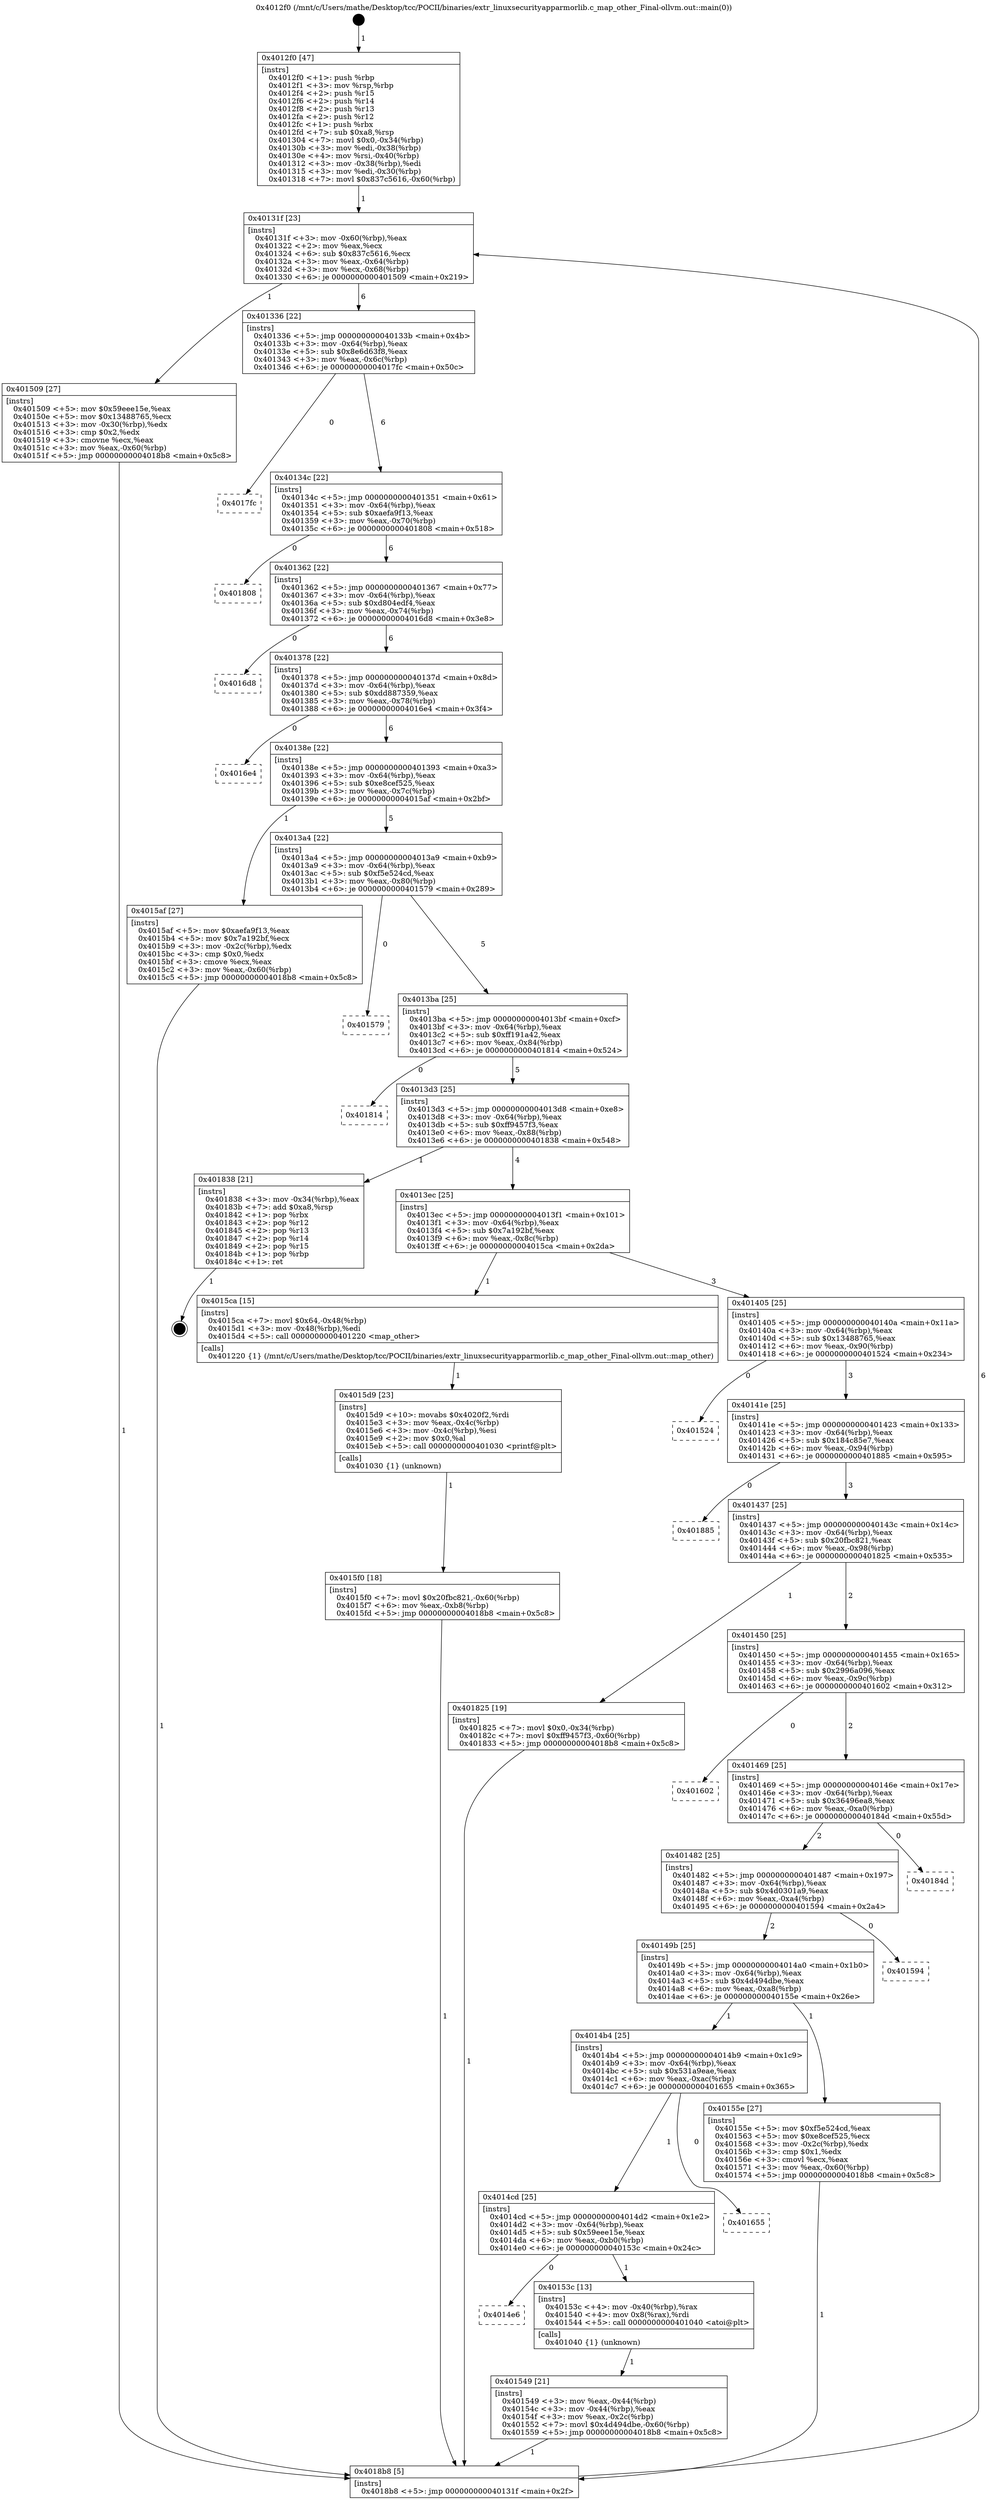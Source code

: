 digraph "0x4012f0" {
  label = "0x4012f0 (/mnt/c/Users/mathe/Desktop/tcc/POCII/binaries/extr_linuxsecurityapparmorlib.c_map_other_Final-ollvm.out::main(0))"
  labelloc = "t"
  node[shape=record]

  Entry [label="",width=0.3,height=0.3,shape=circle,fillcolor=black,style=filled]
  "0x40131f" [label="{
     0x40131f [23]\l
     | [instrs]\l
     &nbsp;&nbsp;0x40131f \<+3\>: mov -0x60(%rbp),%eax\l
     &nbsp;&nbsp;0x401322 \<+2\>: mov %eax,%ecx\l
     &nbsp;&nbsp;0x401324 \<+6\>: sub $0x837c5616,%ecx\l
     &nbsp;&nbsp;0x40132a \<+3\>: mov %eax,-0x64(%rbp)\l
     &nbsp;&nbsp;0x40132d \<+3\>: mov %ecx,-0x68(%rbp)\l
     &nbsp;&nbsp;0x401330 \<+6\>: je 0000000000401509 \<main+0x219\>\l
  }"]
  "0x401509" [label="{
     0x401509 [27]\l
     | [instrs]\l
     &nbsp;&nbsp;0x401509 \<+5\>: mov $0x59eee15e,%eax\l
     &nbsp;&nbsp;0x40150e \<+5\>: mov $0x13488765,%ecx\l
     &nbsp;&nbsp;0x401513 \<+3\>: mov -0x30(%rbp),%edx\l
     &nbsp;&nbsp;0x401516 \<+3\>: cmp $0x2,%edx\l
     &nbsp;&nbsp;0x401519 \<+3\>: cmovne %ecx,%eax\l
     &nbsp;&nbsp;0x40151c \<+3\>: mov %eax,-0x60(%rbp)\l
     &nbsp;&nbsp;0x40151f \<+5\>: jmp 00000000004018b8 \<main+0x5c8\>\l
  }"]
  "0x401336" [label="{
     0x401336 [22]\l
     | [instrs]\l
     &nbsp;&nbsp;0x401336 \<+5\>: jmp 000000000040133b \<main+0x4b\>\l
     &nbsp;&nbsp;0x40133b \<+3\>: mov -0x64(%rbp),%eax\l
     &nbsp;&nbsp;0x40133e \<+5\>: sub $0x8e6d63f8,%eax\l
     &nbsp;&nbsp;0x401343 \<+3\>: mov %eax,-0x6c(%rbp)\l
     &nbsp;&nbsp;0x401346 \<+6\>: je 00000000004017fc \<main+0x50c\>\l
  }"]
  "0x4018b8" [label="{
     0x4018b8 [5]\l
     | [instrs]\l
     &nbsp;&nbsp;0x4018b8 \<+5\>: jmp 000000000040131f \<main+0x2f\>\l
  }"]
  "0x4012f0" [label="{
     0x4012f0 [47]\l
     | [instrs]\l
     &nbsp;&nbsp;0x4012f0 \<+1\>: push %rbp\l
     &nbsp;&nbsp;0x4012f1 \<+3\>: mov %rsp,%rbp\l
     &nbsp;&nbsp;0x4012f4 \<+2\>: push %r15\l
     &nbsp;&nbsp;0x4012f6 \<+2\>: push %r14\l
     &nbsp;&nbsp;0x4012f8 \<+2\>: push %r13\l
     &nbsp;&nbsp;0x4012fa \<+2\>: push %r12\l
     &nbsp;&nbsp;0x4012fc \<+1\>: push %rbx\l
     &nbsp;&nbsp;0x4012fd \<+7\>: sub $0xa8,%rsp\l
     &nbsp;&nbsp;0x401304 \<+7\>: movl $0x0,-0x34(%rbp)\l
     &nbsp;&nbsp;0x40130b \<+3\>: mov %edi,-0x38(%rbp)\l
     &nbsp;&nbsp;0x40130e \<+4\>: mov %rsi,-0x40(%rbp)\l
     &nbsp;&nbsp;0x401312 \<+3\>: mov -0x38(%rbp),%edi\l
     &nbsp;&nbsp;0x401315 \<+3\>: mov %edi,-0x30(%rbp)\l
     &nbsp;&nbsp;0x401318 \<+7\>: movl $0x837c5616,-0x60(%rbp)\l
  }"]
  Exit [label="",width=0.3,height=0.3,shape=circle,fillcolor=black,style=filled,peripheries=2]
  "0x4017fc" [label="{
     0x4017fc\l
  }", style=dashed]
  "0x40134c" [label="{
     0x40134c [22]\l
     | [instrs]\l
     &nbsp;&nbsp;0x40134c \<+5\>: jmp 0000000000401351 \<main+0x61\>\l
     &nbsp;&nbsp;0x401351 \<+3\>: mov -0x64(%rbp),%eax\l
     &nbsp;&nbsp;0x401354 \<+5\>: sub $0xaefa9f13,%eax\l
     &nbsp;&nbsp;0x401359 \<+3\>: mov %eax,-0x70(%rbp)\l
     &nbsp;&nbsp;0x40135c \<+6\>: je 0000000000401808 \<main+0x518\>\l
  }"]
  "0x4015f0" [label="{
     0x4015f0 [18]\l
     | [instrs]\l
     &nbsp;&nbsp;0x4015f0 \<+7\>: movl $0x20fbc821,-0x60(%rbp)\l
     &nbsp;&nbsp;0x4015f7 \<+6\>: mov %eax,-0xb8(%rbp)\l
     &nbsp;&nbsp;0x4015fd \<+5\>: jmp 00000000004018b8 \<main+0x5c8\>\l
  }"]
  "0x401808" [label="{
     0x401808\l
  }", style=dashed]
  "0x401362" [label="{
     0x401362 [22]\l
     | [instrs]\l
     &nbsp;&nbsp;0x401362 \<+5\>: jmp 0000000000401367 \<main+0x77\>\l
     &nbsp;&nbsp;0x401367 \<+3\>: mov -0x64(%rbp),%eax\l
     &nbsp;&nbsp;0x40136a \<+5\>: sub $0xd804edf4,%eax\l
     &nbsp;&nbsp;0x40136f \<+3\>: mov %eax,-0x74(%rbp)\l
     &nbsp;&nbsp;0x401372 \<+6\>: je 00000000004016d8 \<main+0x3e8\>\l
  }"]
  "0x4015d9" [label="{
     0x4015d9 [23]\l
     | [instrs]\l
     &nbsp;&nbsp;0x4015d9 \<+10\>: movabs $0x4020f2,%rdi\l
     &nbsp;&nbsp;0x4015e3 \<+3\>: mov %eax,-0x4c(%rbp)\l
     &nbsp;&nbsp;0x4015e6 \<+3\>: mov -0x4c(%rbp),%esi\l
     &nbsp;&nbsp;0x4015e9 \<+2\>: mov $0x0,%al\l
     &nbsp;&nbsp;0x4015eb \<+5\>: call 0000000000401030 \<printf@plt\>\l
     | [calls]\l
     &nbsp;&nbsp;0x401030 \{1\} (unknown)\l
  }"]
  "0x4016d8" [label="{
     0x4016d8\l
  }", style=dashed]
  "0x401378" [label="{
     0x401378 [22]\l
     | [instrs]\l
     &nbsp;&nbsp;0x401378 \<+5\>: jmp 000000000040137d \<main+0x8d\>\l
     &nbsp;&nbsp;0x40137d \<+3\>: mov -0x64(%rbp),%eax\l
     &nbsp;&nbsp;0x401380 \<+5\>: sub $0xdd887359,%eax\l
     &nbsp;&nbsp;0x401385 \<+3\>: mov %eax,-0x78(%rbp)\l
     &nbsp;&nbsp;0x401388 \<+6\>: je 00000000004016e4 \<main+0x3f4\>\l
  }"]
  "0x401549" [label="{
     0x401549 [21]\l
     | [instrs]\l
     &nbsp;&nbsp;0x401549 \<+3\>: mov %eax,-0x44(%rbp)\l
     &nbsp;&nbsp;0x40154c \<+3\>: mov -0x44(%rbp),%eax\l
     &nbsp;&nbsp;0x40154f \<+3\>: mov %eax,-0x2c(%rbp)\l
     &nbsp;&nbsp;0x401552 \<+7\>: movl $0x4d494dbe,-0x60(%rbp)\l
     &nbsp;&nbsp;0x401559 \<+5\>: jmp 00000000004018b8 \<main+0x5c8\>\l
  }"]
  "0x4016e4" [label="{
     0x4016e4\l
  }", style=dashed]
  "0x40138e" [label="{
     0x40138e [22]\l
     | [instrs]\l
     &nbsp;&nbsp;0x40138e \<+5\>: jmp 0000000000401393 \<main+0xa3\>\l
     &nbsp;&nbsp;0x401393 \<+3\>: mov -0x64(%rbp),%eax\l
     &nbsp;&nbsp;0x401396 \<+5\>: sub $0xe8cef525,%eax\l
     &nbsp;&nbsp;0x40139b \<+3\>: mov %eax,-0x7c(%rbp)\l
     &nbsp;&nbsp;0x40139e \<+6\>: je 00000000004015af \<main+0x2bf\>\l
  }"]
  "0x4014e6" [label="{
     0x4014e6\l
  }", style=dashed]
  "0x4015af" [label="{
     0x4015af [27]\l
     | [instrs]\l
     &nbsp;&nbsp;0x4015af \<+5\>: mov $0xaefa9f13,%eax\l
     &nbsp;&nbsp;0x4015b4 \<+5\>: mov $0x7a192bf,%ecx\l
     &nbsp;&nbsp;0x4015b9 \<+3\>: mov -0x2c(%rbp),%edx\l
     &nbsp;&nbsp;0x4015bc \<+3\>: cmp $0x0,%edx\l
     &nbsp;&nbsp;0x4015bf \<+3\>: cmove %ecx,%eax\l
     &nbsp;&nbsp;0x4015c2 \<+3\>: mov %eax,-0x60(%rbp)\l
     &nbsp;&nbsp;0x4015c5 \<+5\>: jmp 00000000004018b8 \<main+0x5c8\>\l
  }"]
  "0x4013a4" [label="{
     0x4013a4 [22]\l
     | [instrs]\l
     &nbsp;&nbsp;0x4013a4 \<+5\>: jmp 00000000004013a9 \<main+0xb9\>\l
     &nbsp;&nbsp;0x4013a9 \<+3\>: mov -0x64(%rbp),%eax\l
     &nbsp;&nbsp;0x4013ac \<+5\>: sub $0xf5e524cd,%eax\l
     &nbsp;&nbsp;0x4013b1 \<+3\>: mov %eax,-0x80(%rbp)\l
     &nbsp;&nbsp;0x4013b4 \<+6\>: je 0000000000401579 \<main+0x289\>\l
  }"]
  "0x40153c" [label="{
     0x40153c [13]\l
     | [instrs]\l
     &nbsp;&nbsp;0x40153c \<+4\>: mov -0x40(%rbp),%rax\l
     &nbsp;&nbsp;0x401540 \<+4\>: mov 0x8(%rax),%rdi\l
     &nbsp;&nbsp;0x401544 \<+5\>: call 0000000000401040 \<atoi@plt\>\l
     | [calls]\l
     &nbsp;&nbsp;0x401040 \{1\} (unknown)\l
  }"]
  "0x401579" [label="{
     0x401579\l
  }", style=dashed]
  "0x4013ba" [label="{
     0x4013ba [25]\l
     | [instrs]\l
     &nbsp;&nbsp;0x4013ba \<+5\>: jmp 00000000004013bf \<main+0xcf\>\l
     &nbsp;&nbsp;0x4013bf \<+3\>: mov -0x64(%rbp),%eax\l
     &nbsp;&nbsp;0x4013c2 \<+5\>: sub $0xff191a42,%eax\l
     &nbsp;&nbsp;0x4013c7 \<+6\>: mov %eax,-0x84(%rbp)\l
     &nbsp;&nbsp;0x4013cd \<+6\>: je 0000000000401814 \<main+0x524\>\l
  }"]
  "0x4014cd" [label="{
     0x4014cd [25]\l
     | [instrs]\l
     &nbsp;&nbsp;0x4014cd \<+5\>: jmp 00000000004014d2 \<main+0x1e2\>\l
     &nbsp;&nbsp;0x4014d2 \<+3\>: mov -0x64(%rbp),%eax\l
     &nbsp;&nbsp;0x4014d5 \<+5\>: sub $0x59eee15e,%eax\l
     &nbsp;&nbsp;0x4014da \<+6\>: mov %eax,-0xb0(%rbp)\l
     &nbsp;&nbsp;0x4014e0 \<+6\>: je 000000000040153c \<main+0x24c\>\l
  }"]
  "0x401814" [label="{
     0x401814\l
  }", style=dashed]
  "0x4013d3" [label="{
     0x4013d3 [25]\l
     | [instrs]\l
     &nbsp;&nbsp;0x4013d3 \<+5\>: jmp 00000000004013d8 \<main+0xe8\>\l
     &nbsp;&nbsp;0x4013d8 \<+3\>: mov -0x64(%rbp),%eax\l
     &nbsp;&nbsp;0x4013db \<+5\>: sub $0xff9457f3,%eax\l
     &nbsp;&nbsp;0x4013e0 \<+6\>: mov %eax,-0x88(%rbp)\l
     &nbsp;&nbsp;0x4013e6 \<+6\>: je 0000000000401838 \<main+0x548\>\l
  }"]
  "0x401655" [label="{
     0x401655\l
  }", style=dashed]
  "0x401838" [label="{
     0x401838 [21]\l
     | [instrs]\l
     &nbsp;&nbsp;0x401838 \<+3\>: mov -0x34(%rbp),%eax\l
     &nbsp;&nbsp;0x40183b \<+7\>: add $0xa8,%rsp\l
     &nbsp;&nbsp;0x401842 \<+1\>: pop %rbx\l
     &nbsp;&nbsp;0x401843 \<+2\>: pop %r12\l
     &nbsp;&nbsp;0x401845 \<+2\>: pop %r13\l
     &nbsp;&nbsp;0x401847 \<+2\>: pop %r14\l
     &nbsp;&nbsp;0x401849 \<+2\>: pop %r15\l
     &nbsp;&nbsp;0x40184b \<+1\>: pop %rbp\l
     &nbsp;&nbsp;0x40184c \<+1\>: ret\l
  }"]
  "0x4013ec" [label="{
     0x4013ec [25]\l
     | [instrs]\l
     &nbsp;&nbsp;0x4013ec \<+5\>: jmp 00000000004013f1 \<main+0x101\>\l
     &nbsp;&nbsp;0x4013f1 \<+3\>: mov -0x64(%rbp),%eax\l
     &nbsp;&nbsp;0x4013f4 \<+5\>: sub $0x7a192bf,%eax\l
     &nbsp;&nbsp;0x4013f9 \<+6\>: mov %eax,-0x8c(%rbp)\l
     &nbsp;&nbsp;0x4013ff \<+6\>: je 00000000004015ca \<main+0x2da\>\l
  }"]
  "0x4014b4" [label="{
     0x4014b4 [25]\l
     | [instrs]\l
     &nbsp;&nbsp;0x4014b4 \<+5\>: jmp 00000000004014b9 \<main+0x1c9\>\l
     &nbsp;&nbsp;0x4014b9 \<+3\>: mov -0x64(%rbp),%eax\l
     &nbsp;&nbsp;0x4014bc \<+5\>: sub $0x531a9eae,%eax\l
     &nbsp;&nbsp;0x4014c1 \<+6\>: mov %eax,-0xac(%rbp)\l
     &nbsp;&nbsp;0x4014c7 \<+6\>: je 0000000000401655 \<main+0x365\>\l
  }"]
  "0x4015ca" [label="{
     0x4015ca [15]\l
     | [instrs]\l
     &nbsp;&nbsp;0x4015ca \<+7\>: movl $0x64,-0x48(%rbp)\l
     &nbsp;&nbsp;0x4015d1 \<+3\>: mov -0x48(%rbp),%edi\l
     &nbsp;&nbsp;0x4015d4 \<+5\>: call 0000000000401220 \<map_other\>\l
     | [calls]\l
     &nbsp;&nbsp;0x401220 \{1\} (/mnt/c/Users/mathe/Desktop/tcc/POCII/binaries/extr_linuxsecurityapparmorlib.c_map_other_Final-ollvm.out::map_other)\l
  }"]
  "0x401405" [label="{
     0x401405 [25]\l
     | [instrs]\l
     &nbsp;&nbsp;0x401405 \<+5\>: jmp 000000000040140a \<main+0x11a\>\l
     &nbsp;&nbsp;0x40140a \<+3\>: mov -0x64(%rbp),%eax\l
     &nbsp;&nbsp;0x40140d \<+5\>: sub $0x13488765,%eax\l
     &nbsp;&nbsp;0x401412 \<+6\>: mov %eax,-0x90(%rbp)\l
     &nbsp;&nbsp;0x401418 \<+6\>: je 0000000000401524 \<main+0x234\>\l
  }"]
  "0x40155e" [label="{
     0x40155e [27]\l
     | [instrs]\l
     &nbsp;&nbsp;0x40155e \<+5\>: mov $0xf5e524cd,%eax\l
     &nbsp;&nbsp;0x401563 \<+5\>: mov $0xe8cef525,%ecx\l
     &nbsp;&nbsp;0x401568 \<+3\>: mov -0x2c(%rbp),%edx\l
     &nbsp;&nbsp;0x40156b \<+3\>: cmp $0x1,%edx\l
     &nbsp;&nbsp;0x40156e \<+3\>: cmovl %ecx,%eax\l
     &nbsp;&nbsp;0x401571 \<+3\>: mov %eax,-0x60(%rbp)\l
     &nbsp;&nbsp;0x401574 \<+5\>: jmp 00000000004018b8 \<main+0x5c8\>\l
  }"]
  "0x401524" [label="{
     0x401524\l
  }", style=dashed]
  "0x40141e" [label="{
     0x40141e [25]\l
     | [instrs]\l
     &nbsp;&nbsp;0x40141e \<+5\>: jmp 0000000000401423 \<main+0x133\>\l
     &nbsp;&nbsp;0x401423 \<+3\>: mov -0x64(%rbp),%eax\l
     &nbsp;&nbsp;0x401426 \<+5\>: sub $0x184c85e7,%eax\l
     &nbsp;&nbsp;0x40142b \<+6\>: mov %eax,-0x94(%rbp)\l
     &nbsp;&nbsp;0x401431 \<+6\>: je 0000000000401885 \<main+0x595\>\l
  }"]
  "0x40149b" [label="{
     0x40149b [25]\l
     | [instrs]\l
     &nbsp;&nbsp;0x40149b \<+5\>: jmp 00000000004014a0 \<main+0x1b0\>\l
     &nbsp;&nbsp;0x4014a0 \<+3\>: mov -0x64(%rbp),%eax\l
     &nbsp;&nbsp;0x4014a3 \<+5\>: sub $0x4d494dbe,%eax\l
     &nbsp;&nbsp;0x4014a8 \<+6\>: mov %eax,-0xa8(%rbp)\l
     &nbsp;&nbsp;0x4014ae \<+6\>: je 000000000040155e \<main+0x26e\>\l
  }"]
  "0x401885" [label="{
     0x401885\l
  }", style=dashed]
  "0x401437" [label="{
     0x401437 [25]\l
     | [instrs]\l
     &nbsp;&nbsp;0x401437 \<+5\>: jmp 000000000040143c \<main+0x14c\>\l
     &nbsp;&nbsp;0x40143c \<+3\>: mov -0x64(%rbp),%eax\l
     &nbsp;&nbsp;0x40143f \<+5\>: sub $0x20fbc821,%eax\l
     &nbsp;&nbsp;0x401444 \<+6\>: mov %eax,-0x98(%rbp)\l
     &nbsp;&nbsp;0x40144a \<+6\>: je 0000000000401825 \<main+0x535\>\l
  }"]
  "0x401594" [label="{
     0x401594\l
  }", style=dashed]
  "0x401825" [label="{
     0x401825 [19]\l
     | [instrs]\l
     &nbsp;&nbsp;0x401825 \<+7\>: movl $0x0,-0x34(%rbp)\l
     &nbsp;&nbsp;0x40182c \<+7\>: movl $0xff9457f3,-0x60(%rbp)\l
     &nbsp;&nbsp;0x401833 \<+5\>: jmp 00000000004018b8 \<main+0x5c8\>\l
  }"]
  "0x401450" [label="{
     0x401450 [25]\l
     | [instrs]\l
     &nbsp;&nbsp;0x401450 \<+5\>: jmp 0000000000401455 \<main+0x165\>\l
     &nbsp;&nbsp;0x401455 \<+3\>: mov -0x64(%rbp),%eax\l
     &nbsp;&nbsp;0x401458 \<+5\>: sub $0x2996a096,%eax\l
     &nbsp;&nbsp;0x40145d \<+6\>: mov %eax,-0x9c(%rbp)\l
     &nbsp;&nbsp;0x401463 \<+6\>: je 0000000000401602 \<main+0x312\>\l
  }"]
  "0x401482" [label="{
     0x401482 [25]\l
     | [instrs]\l
     &nbsp;&nbsp;0x401482 \<+5\>: jmp 0000000000401487 \<main+0x197\>\l
     &nbsp;&nbsp;0x401487 \<+3\>: mov -0x64(%rbp),%eax\l
     &nbsp;&nbsp;0x40148a \<+5\>: sub $0x4d0301a9,%eax\l
     &nbsp;&nbsp;0x40148f \<+6\>: mov %eax,-0xa4(%rbp)\l
     &nbsp;&nbsp;0x401495 \<+6\>: je 0000000000401594 \<main+0x2a4\>\l
  }"]
  "0x401602" [label="{
     0x401602\l
  }", style=dashed]
  "0x401469" [label="{
     0x401469 [25]\l
     | [instrs]\l
     &nbsp;&nbsp;0x401469 \<+5\>: jmp 000000000040146e \<main+0x17e\>\l
     &nbsp;&nbsp;0x40146e \<+3\>: mov -0x64(%rbp),%eax\l
     &nbsp;&nbsp;0x401471 \<+5\>: sub $0x36496ea8,%eax\l
     &nbsp;&nbsp;0x401476 \<+6\>: mov %eax,-0xa0(%rbp)\l
     &nbsp;&nbsp;0x40147c \<+6\>: je 000000000040184d \<main+0x55d\>\l
  }"]
  "0x40184d" [label="{
     0x40184d\l
  }", style=dashed]
  Entry -> "0x4012f0" [label=" 1"]
  "0x40131f" -> "0x401509" [label=" 1"]
  "0x40131f" -> "0x401336" [label=" 6"]
  "0x401509" -> "0x4018b8" [label=" 1"]
  "0x4012f0" -> "0x40131f" [label=" 1"]
  "0x4018b8" -> "0x40131f" [label=" 6"]
  "0x401838" -> Exit [label=" 1"]
  "0x401336" -> "0x4017fc" [label=" 0"]
  "0x401336" -> "0x40134c" [label=" 6"]
  "0x401825" -> "0x4018b8" [label=" 1"]
  "0x40134c" -> "0x401808" [label=" 0"]
  "0x40134c" -> "0x401362" [label=" 6"]
  "0x4015f0" -> "0x4018b8" [label=" 1"]
  "0x401362" -> "0x4016d8" [label=" 0"]
  "0x401362" -> "0x401378" [label=" 6"]
  "0x4015d9" -> "0x4015f0" [label=" 1"]
  "0x401378" -> "0x4016e4" [label=" 0"]
  "0x401378" -> "0x40138e" [label=" 6"]
  "0x4015ca" -> "0x4015d9" [label=" 1"]
  "0x40138e" -> "0x4015af" [label=" 1"]
  "0x40138e" -> "0x4013a4" [label=" 5"]
  "0x4015af" -> "0x4018b8" [label=" 1"]
  "0x4013a4" -> "0x401579" [label=" 0"]
  "0x4013a4" -> "0x4013ba" [label=" 5"]
  "0x40155e" -> "0x4018b8" [label=" 1"]
  "0x4013ba" -> "0x401814" [label=" 0"]
  "0x4013ba" -> "0x4013d3" [label=" 5"]
  "0x40153c" -> "0x401549" [label=" 1"]
  "0x4013d3" -> "0x401838" [label=" 1"]
  "0x4013d3" -> "0x4013ec" [label=" 4"]
  "0x4014cd" -> "0x4014e6" [label=" 0"]
  "0x4013ec" -> "0x4015ca" [label=" 1"]
  "0x4013ec" -> "0x401405" [label=" 3"]
  "0x401549" -> "0x4018b8" [label=" 1"]
  "0x401405" -> "0x401524" [label=" 0"]
  "0x401405" -> "0x40141e" [label=" 3"]
  "0x4014b4" -> "0x4014cd" [label=" 1"]
  "0x40141e" -> "0x401885" [label=" 0"]
  "0x40141e" -> "0x401437" [label=" 3"]
  "0x4014cd" -> "0x40153c" [label=" 1"]
  "0x401437" -> "0x401825" [label=" 1"]
  "0x401437" -> "0x401450" [label=" 2"]
  "0x40149b" -> "0x4014b4" [label=" 1"]
  "0x401450" -> "0x401602" [label=" 0"]
  "0x401450" -> "0x401469" [label=" 2"]
  "0x4014b4" -> "0x401655" [label=" 0"]
  "0x401469" -> "0x40184d" [label=" 0"]
  "0x401469" -> "0x401482" [label=" 2"]
  "0x40149b" -> "0x40155e" [label=" 1"]
  "0x401482" -> "0x401594" [label=" 0"]
  "0x401482" -> "0x40149b" [label=" 2"]
}
